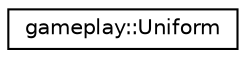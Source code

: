 digraph G
{
  edge [fontname="Helvetica",fontsize="10",labelfontname="Helvetica",labelfontsize="10"];
  node [fontname="Helvetica",fontsize="10",shape=record];
  rankdir="LR";
  Node1 [label="gameplay::Uniform",height=0.2,width=0.4,color="black", fillcolor="white", style="filled",URL="$classgameplay_1_1_uniform.html"];
}
